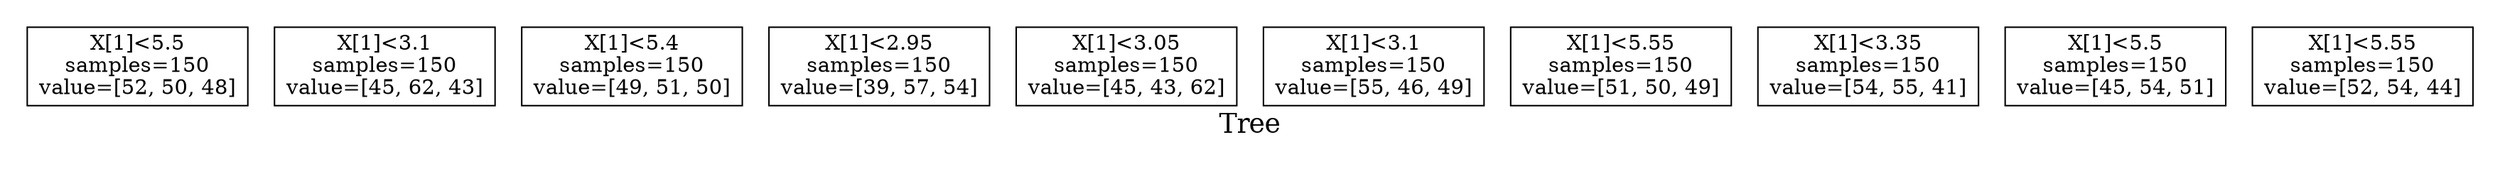digraph Tree_model{
graph[
label = "Tree",
bgcolor = "#ffffff",
fontcolor = "#000000",
fontsize = "18",
style = "filled",
margin = 0.2
];
node[
shape = box,
fillcolor = "#ffffff"
];
node1 [
label = "X[1]<5.5
samples=150
value=[52, 50, 48]"
];
node2 [
label = "X[1]<3.1
samples=150
value=[45, 62, 43]"
];
node3 [
label = "X[1]<5.4
samples=150
value=[49, 51, 50]"
];
node4 [
label = "X[1]<2.95
samples=150
value=[39, 57, 54]"
];
node5 [
label = "X[1]<3.05
samples=150
value=[45, 43, 62]"
];
node6 [
label = "X[1]<3.1
samples=150
value=[55, 46, 49]"
];
node7 [
label = "X[1]<5.55
samples=150
value=[51, 50, 49]"
];
node8 [
label = "X[1]<3.35
samples=150
value=[54, 55, 41]"
];
node9 [
label = "X[1]<5.5
samples=150
value=[45, 54, 51]"
];
node10 [
label = "X[1]<5.55
samples=150
value=[52, 54, 44]"
];
}